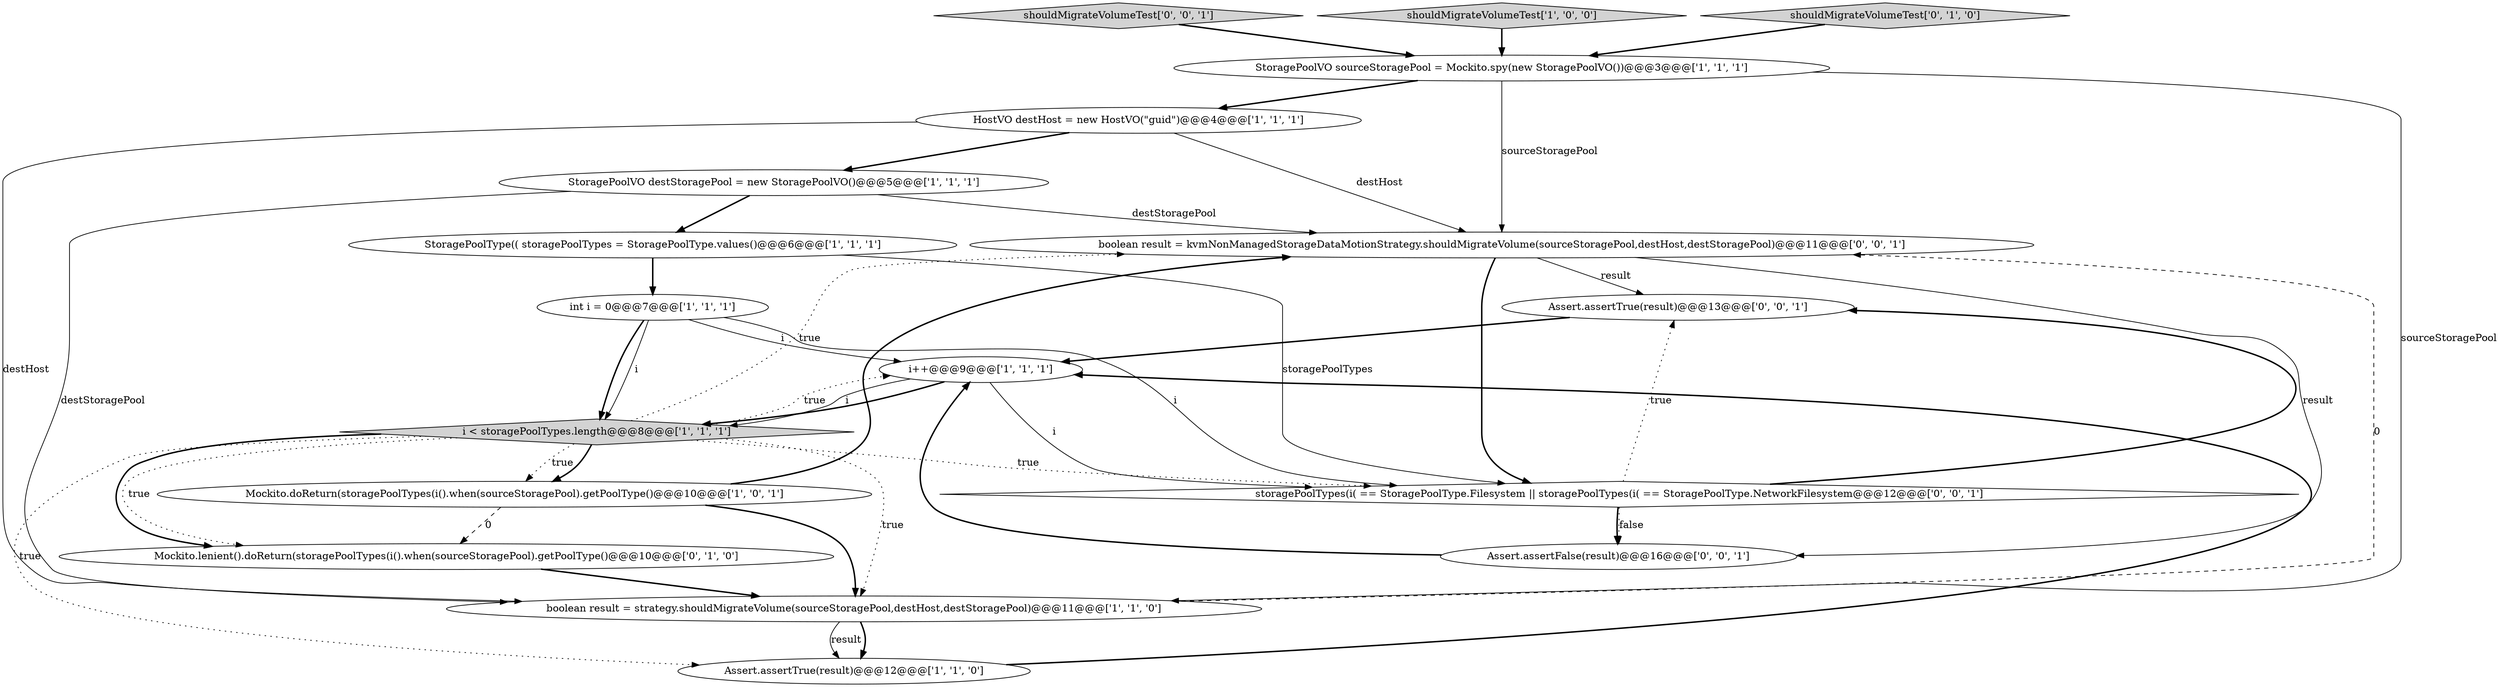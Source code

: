 digraph {
17 [style = filled, label = "shouldMigrateVolumeTest['0', '0', '1']", fillcolor = lightgray, shape = diamond image = "AAA0AAABBB3BBB"];
8 [style = filled, label = "Assert.assertTrue(result)@@@12@@@['1', '1', '0']", fillcolor = white, shape = ellipse image = "AAA0AAABBB1BBB"];
12 [style = filled, label = "Mockito.lenient().doReturn(storagePoolTypes(i().when(sourceStoragePool).getPoolType()@@@10@@@['0', '1', '0']", fillcolor = white, shape = ellipse image = "AAA1AAABBB2BBB"];
13 [style = filled, label = "boolean result = kvmNonManagedStorageDataMotionStrategy.shouldMigrateVolume(sourceStoragePool,destHost,destStoragePool)@@@11@@@['0', '0', '1']", fillcolor = white, shape = ellipse image = "AAA0AAABBB3BBB"];
0 [style = filled, label = "HostVO destHost = new HostVO(\"guid\")@@@4@@@['1', '1', '1']", fillcolor = white, shape = ellipse image = "AAA0AAABBB1BBB"];
5 [style = filled, label = "StoragePoolVO sourceStoragePool = Mockito.spy(new StoragePoolVO())@@@3@@@['1', '1', '1']", fillcolor = white, shape = ellipse image = "AAA0AAABBB1BBB"];
9 [style = filled, label = "shouldMigrateVolumeTest['1', '0', '0']", fillcolor = lightgray, shape = diamond image = "AAA0AAABBB1BBB"];
6 [style = filled, label = "StoragePoolType(( storagePoolTypes = StoragePoolType.values()@@@6@@@['1', '1', '1']", fillcolor = white, shape = ellipse image = "AAA0AAABBB1BBB"];
11 [style = filled, label = "shouldMigrateVolumeTest['0', '1', '0']", fillcolor = lightgray, shape = diamond image = "AAA0AAABBB2BBB"];
7 [style = filled, label = "boolean result = strategy.shouldMigrateVolume(sourceStoragePool,destHost,destStoragePool)@@@11@@@['1', '1', '0']", fillcolor = white, shape = ellipse image = "AAA0AAABBB1BBB"];
10 [style = filled, label = "i < storagePoolTypes.length@@@8@@@['1', '1', '1']", fillcolor = lightgray, shape = diamond image = "AAA0AAABBB1BBB"];
3 [style = filled, label = "Mockito.doReturn(storagePoolTypes(i().when(sourceStoragePool).getPoolType()@@@10@@@['1', '0', '1']", fillcolor = white, shape = ellipse image = "AAA0AAABBB1BBB"];
14 [style = filled, label = "Assert.assertTrue(result)@@@13@@@['0', '0', '1']", fillcolor = white, shape = ellipse image = "AAA0AAABBB3BBB"];
1 [style = filled, label = "int i = 0@@@7@@@['1', '1', '1']", fillcolor = white, shape = ellipse image = "AAA0AAABBB1BBB"];
2 [style = filled, label = "i++@@@9@@@['1', '1', '1']", fillcolor = white, shape = ellipse image = "AAA0AAABBB1BBB"];
15 [style = filled, label = "Assert.assertFalse(result)@@@16@@@['0', '0', '1']", fillcolor = white, shape = ellipse image = "AAA0AAABBB3BBB"];
16 [style = filled, label = "storagePoolTypes(i( == StoragePoolType.Filesystem || storagePoolTypes(i( == StoragePoolType.NetworkFilesystem@@@12@@@['0', '0', '1']", fillcolor = white, shape = diamond image = "AAA0AAABBB3BBB"];
4 [style = filled, label = "StoragePoolVO destStoragePool = new StoragePoolVO()@@@5@@@['1', '1', '1']", fillcolor = white, shape = ellipse image = "AAA0AAABBB1BBB"];
2->16 [style = solid, label="i"];
13->14 [style = solid, label="result"];
10->2 [style = dotted, label="true"];
12->7 [style = bold, label=""];
4->6 [style = bold, label=""];
1->10 [style = solid, label="i"];
10->13 [style = dotted, label="true"];
7->8 [style = bold, label=""];
0->4 [style = bold, label=""];
1->10 [style = bold, label=""];
10->3 [style = dotted, label="true"];
10->12 [style = dotted, label="true"];
6->16 [style = solid, label="storagePoolTypes"];
16->14 [style = dotted, label="true"];
16->15 [style = bold, label=""];
2->10 [style = bold, label=""];
2->10 [style = solid, label="i"];
10->7 [style = dotted, label="true"];
16->15 [style = dotted, label="false"];
3->7 [style = bold, label=""];
3->13 [style = bold, label=""];
7->13 [style = dashed, label="0"];
1->2 [style = solid, label="i"];
15->2 [style = bold, label=""];
10->3 [style = bold, label=""];
10->16 [style = dotted, label="true"];
10->12 [style = bold, label=""];
5->13 [style = solid, label="sourceStoragePool"];
0->13 [style = solid, label="destHost"];
5->0 [style = bold, label=""];
8->2 [style = bold, label=""];
7->8 [style = solid, label="result"];
4->7 [style = solid, label="destStoragePool"];
13->16 [style = bold, label=""];
10->8 [style = dotted, label="true"];
16->14 [style = bold, label=""];
0->7 [style = solid, label="destHost"];
13->15 [style = solid, label="result"];
14->2 [style = bold, label=""];
4->13 [style = solid, label="destStoragePool"];
5->7 [style = solid, label="sourceStoragePool"];
3->12 [style = dashed, label="0"];
9->5 [style = bold, label=""];
6->1 [style = bold, label=""];
1->16 [style = solid, label="i"];
17->5 [style = bold, label=""];
11->5 [style = bold, label=""];
}
